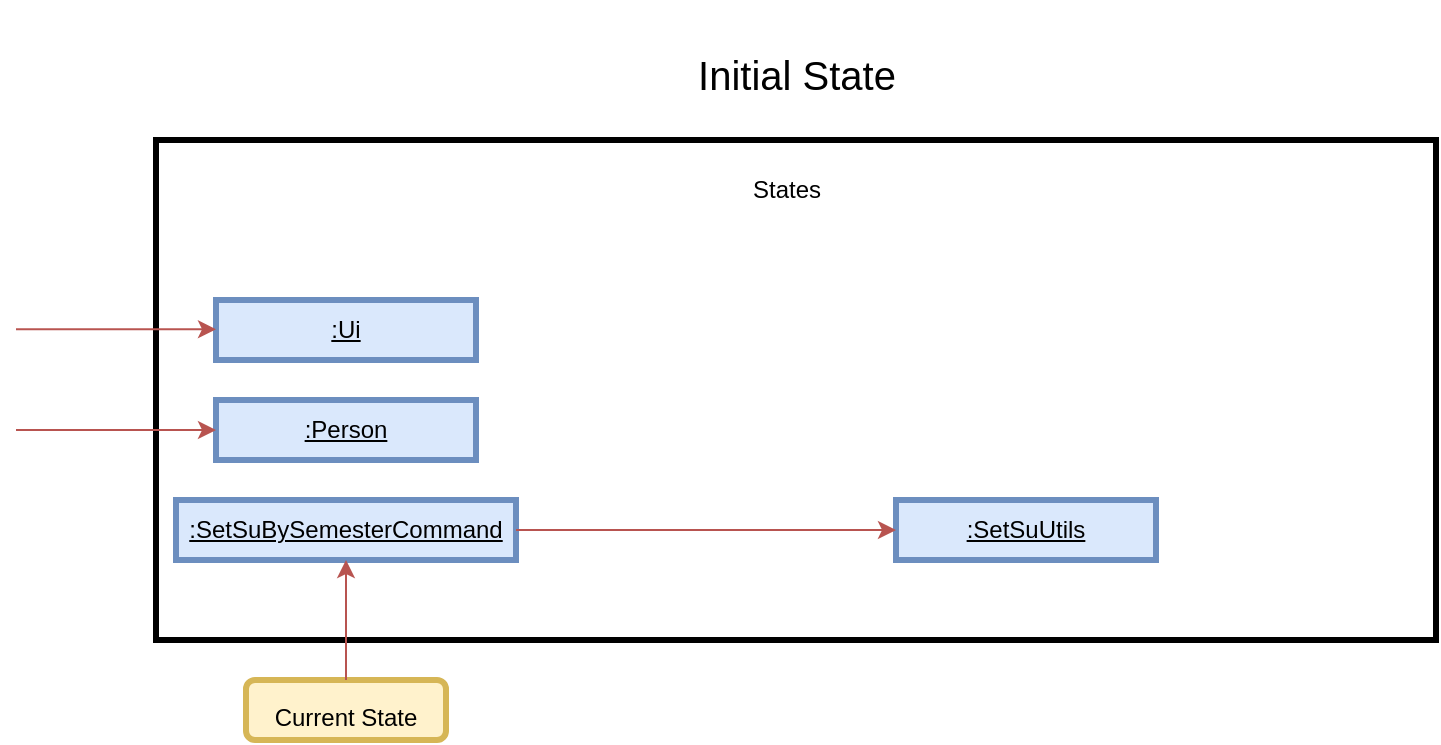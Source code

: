 <mxfile version="13.8.6" type="device"><diagram id="31LljileMjd66Bfqc7Uy" name="Page-1"><mxGraphModel dx="1038" dy="523" grid="1" gridSize="10" guides="1" tooltips="1" connect="1" arrows="1" fold="1" page="1" pageScale="1" pageWidth="827" pageHeight="1169" math="0" shadow="0"><root><mxCell id="0"/><mxCell id="1" parent="0"/><mxCell id="h9h-G9-68EJ9-kkgznHa-1" value="" style="rounded=0;whiteSpace=wrap;html=1;strokeWidth=3;" parent="1" vertex="1"><mxGeometry x="80" y="110" width="640" height="250" as="geometry"/></mxCell><mxCell id="h9h-G9-68EJ9-kkgznHa-2" value="&lt;font style=&quot;font-size: 20px&quot;&gt;Initial State&lt;/font&gt;" style="text;html=1;align=center;verticalAlign=middle;resizable=0;points=[];autosize=1;fontSize=40;" parent="1" vertex="1"><mxGeometry x="345" y="40" width="110" height="60" as="geometry"/></mxCell><mxCell id="h9h-G9-68EJ9-kkgznHa-3" value="States" style="text;html=1;align=center;verticalAlign=middle;resizable=0;points=[];autosize=1;fontSize=12;" parent="1" vertex="1"><mxGeometry x="370" y="125" width="50" height="20" as="geometry"/></mxCell><mxCell id="h9h-G9-68EJ9-kkgznHa-5" value="&lt;font style=&quot;font-size: 12px&quot;&gt;Current State&lt;/font&gt;" style="rounded=1;whiteSpace=wrap;html=1;strokeWidth=3;fontSize=20;fillColor=#fff2cc;strokeColor=#d6b656;" parent="1" vertex="1"><mxGeometry x="125" y="380" width="100" height="30" as="geometry"/></mxCell><mxCell id="h9h-G9-68EJ9-kkgznHa-6" value="&lt;u&gt;:SetSuBySemesterCommand&lt;/u&gt;" style="rounded=0;whiteSpace=wrap;html=1;strokeWidth=3;fontSize=12;fillColor=#dae8fc;strokeColor=#6c8ebf;" parent="1" vertex="1"><mxGeometry x="90" y="290" width="170" height="30" as="geometry"/></mxCell><mxCell id="h9h-G9-68EJ9-kkgznHa-8" value="&lt;u&gt;:SetSuUtils&lt;/u&gt;" style="rounded=0;whiteSpace=wrap;html=1;strokeWidth=3;fontSize=12;fillColor=#dae8fc;strokeColor=#6c8ebf;" parent="1" vertex="1"><mxGeometry x="450" y="290" width="130" height="30" as="geometry"/></mxCell><mxCell id="h9h-G9-68EJ9-kkgznHa-10" value="" style="endArrow=classic;html=1;fontSize=12;exitX=0.5;exitY=0;exitDx=0;exitDy=0;entryX=0.5;entryY=1;entryDx=0;entryDy=0;fillColor=#f8cecc;strokeColor=#b85450;" parent="1" source="h9h-G9-68EJ9-kkgznHa-5" target="h9h-G9-68EJ9-kkgznHa-6" edge="1"><mxGeometry width="50" height="50" relative="1" as="geometry"><mxPoint x="540" y="400" as="sourcePoint"/><mxPoint x="590" y="350" as="targetPoint"/></mxGeometry></mxCell><mxCell id="h9h-G9-68EJ9-kkgznHa-12" value="" style="endArrow=classic;html=1;fontSize=12;exitX=1;exitY=0.5;exitDx=0;exitDy=0;fillColor=#f8cecc;strokeColor=#b85450;entryX=0;entryY=0.5;entryDx=0;entryDy=0;" parent="1" source="h9h-G9-68EJ9-kkgznHa-6" target="h9h-G9-68EJ9-kkgznHa-8" edge="1"><mxGeometry width="50" height="50" relative="1" as="geometry"><mxPoint x="250" y="315" as="sourcePoint"/><mxPoint x="290.0" y="315" as="targetPoint"/><Array as="points"><mxPoint x="310" y="305"/></Array></mxGeometry></mxCell><mxCell id="h9h-G9-68EJ9-kkgznHa-14" value="&lt;u&gt;:Ui&lt;/u&gt;" style="rounded=0;whiteSpace=wrap;html=1;strokeWidth=3;fontSize=12;fillColor=#dae8fc;strokeColor=#6c8ebf;glass=0;" parent="1" vertex="1"><mxGeometry x="110" y="190" width="130" height="30" as="geometry"/></mxCell><mxCell id="h9h-G9-68EJ9-kkgznHa-15" value="&lt;u&gt;:Person&lt;/u&gt;" style="rounded=0;whiteSpace=wrap;html=1;strokeWidth=3;fontSize=12;fillColor=#dae8fc;strokeColor=#6c8ebf;" parent="1" vertex="1"><mxGeometry x="110" y="240" width="130" height="30" as="geometry"/></mxCell><mxCell id="h9h-G9-68EJ9-kkgznHa-16" value="" style="endArrow=classic;html=1;fontSize=12;entryX=0;entryY=0.5;entryDx=0;entryDy=0;fillColor=#f8cecc;strokeColor=#b85450;" parent="1" target="h9h-G9-68EJ9-kkgznHa-15" edge="1"><mxGeometry width="50" height="50" relative="1" as="geometry"><mxPoint x="10" y="255" as="sourcePoint"/><mxPoint x="20" y="210.0" as="targetPoint"/></mxGeometry></mxCell><mxCell id="h9h-G9-68EJ9-kkgznHa-17" value="" style="endArrow=classic;html=1;fontSize=12;entryX=0;entryY=0.5;entryDx=0;entryDy=0;fillColor=#f8cecc;strokeColor=#b85450;" parent="1" edge="1"><mxGeometry width="50" height="50" relative="1" as="geometry"><mxPoint x="10" y="204.66" as="sourcePoint"/><mxPoint x="110" y="204.66" as="targetPoint"/></mxGeometry></mxCell></root></mxGraphModel></diagram></mxfile>